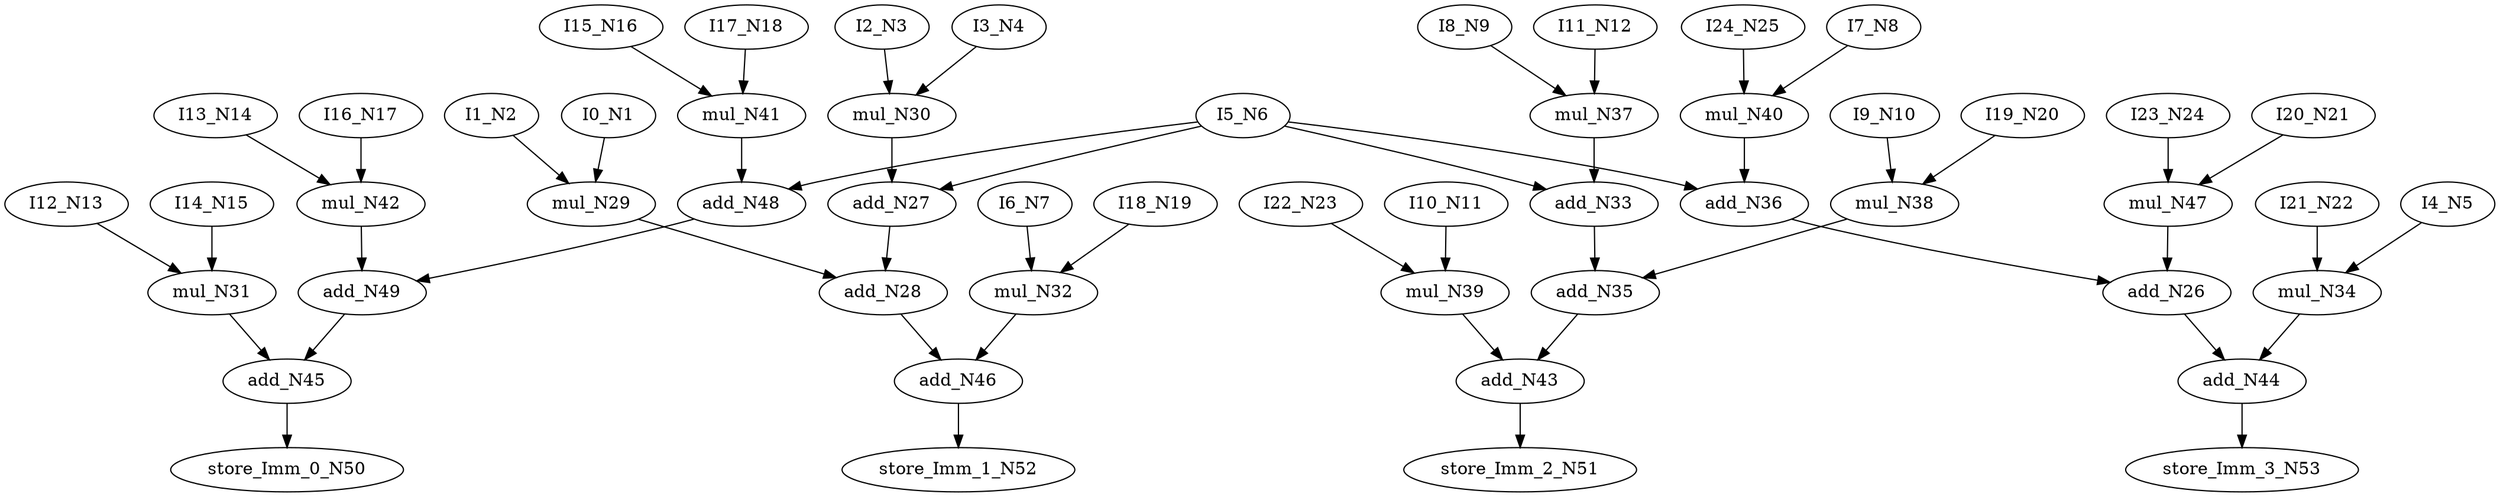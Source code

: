 digraph graphname {
N49 [color="black", ntype="operation", label="add_N49"];
N48 [color="black", ntype="operation", label="add_N48"];
N41 [color="black", ntype="operation", label="mul_N41"];
N40 [color="black", ntype="operation", label="mul_N40"];
N43 [color="black", ntype="operation", label="add_N43"];
N42 [color="black", ntype="operation", label="mul_N42"];
N45 [color="black", ntype="operation", label="add_N45"];
N44 [color="black", ntype="operation", label="add_N44"];
N47 [color="black", ntype="operation", label="mul_N47"];
N46 [color="black", ntype="operation", label="add_N46"];
N29 [color="black", ntype="operation", label="mul_N29"];
N28 [color="black", ntype="operation", label="add_N28"];
N23 [color="black", ntype="invar", label="I22_N23"];
N22 [color="black", ntype="invar", label="I21_N22"];
N21 [color="black", ntype="invar", label="I20_N21"];
N20 [color="black", ntype="invar", label="I19_N20"];
N27 [color="black", ntype="operation", label="add_N27"];
N26 [color="black", ntype="operation", label="add_N26"];
N25 [color="black", ntype="invar", label="I24_N25"];
N24 [color="black", ntype="invar", label="I23_N24"];
N8 [color="black", ntype="invar", label="I7_N8"];
N9 [color="black", ntype="invar", label="I8_N9"];
N1 [color="black", ntype="invar", label="I0_N1"];
N2 [color="black", ntype="invar", label="I1_N2"];
N3 [color="black", ntype="invar", label="I2_N3"];
N4 [color="black", ntype="invar", label="I3_N4"];
N5 [color="black", ntype="invar", label="I4_N5"];
N6 [color="black", ntype="invar", label="I5_N6"];
N7 [color="black", ntype="invar", label="I6_N7"];
N12 [color="black", ntype="invar", label="I11_N12"];
N13 [color="black", ntype="invar", label="I12_N13"];
N10 [color="black", ntype="invar", label="I9_N10"];
N11 [color="black", ntype="invar", label="I10_N11"];
N16 [color="black", ntype="invar", label="I15_N16"];
N17 [color="black", ntype="invar", label="I16_N17"];
N14 [color="black", ntype="invar", label="I13_N14"];
N15 [color="black", ntype="invar", label="I14_N15"];
N18 [color="black", ntype="invar", label="I17_N18"];
N19 [color="black", ntype="invar", label="I18_N19"];
N52 [color="black", ntype="operation", label="store_Imm_1_N52"];
N53 [color="black", ntype="operation", label="store_Imm_3_N53"];
N50 [color="black", ntype="operation", label="store_Imm_0_N50"];
N51 [color="black", ntype="operation", label="store_Imm_2_N51"];
N38 [color="black", ntype="operation", label="mul_N38"];
N39 [color="black", ntype="operation", label="mul_N39"];
N30 [color="black", ntype="operation", label="mul_N30"];
N31 [color="black", ntype="operation", label="mul_N31"];
N32 [color="black", ntype="operation", label="mul_N32"];
N33 [color="black", ntype="operation", label="add_N33"];
N34 [color="black", ntype="operation", label="mul_N34"];
N35 [color="black", ntype="operation", label="add_N35"];
N36 [color="black", ntype="operation", label="add_N36"];
N37 [color="black", ntype="operation", label="mul_N37"];
N49 -> N45;
N48 -> N49;
N41 -> N48;
N40 -> N36;
N43 -> N51;
N42 -> N49;
N45 -> N50;
N44 -> N53;
N47 -> N26;
N46 -> N52;
N29 -> N28;
N28 -> N46;
N23 -> N39;
N22 -> N34;
N21 -> N47;
N20 -> N38;
N27 -> N28;
N26 -> N44;
N25 -> N40;
N24 -> N47;
N8 -> N40;
N9 -> N37;
N1 -> N29;
N2 -> N29;
N3 -> N30;
N4 -> N30;
N5 -> N34;
N6 -> N36;
N6 -> N33;
N6 -> N27;
N6 -> N48;
N7 -> N32;
N12 -> N37;
N13 -> N31;
N10 -> N38;
N11 -> N39;
N16 -> N41;
N17 -> N42;
N14 -> N42;
N15 -> N31;
N18 -> N41;
N19 -> N32;
N38 -> N35;
N39 -> N43;
N30 -> N27;
N31 -> N45;
N32 -> N46;
N33 -> N35;
N34 -> N44;
N35 -> N43;
N36 -> N26;
N37 -> N33;
}
